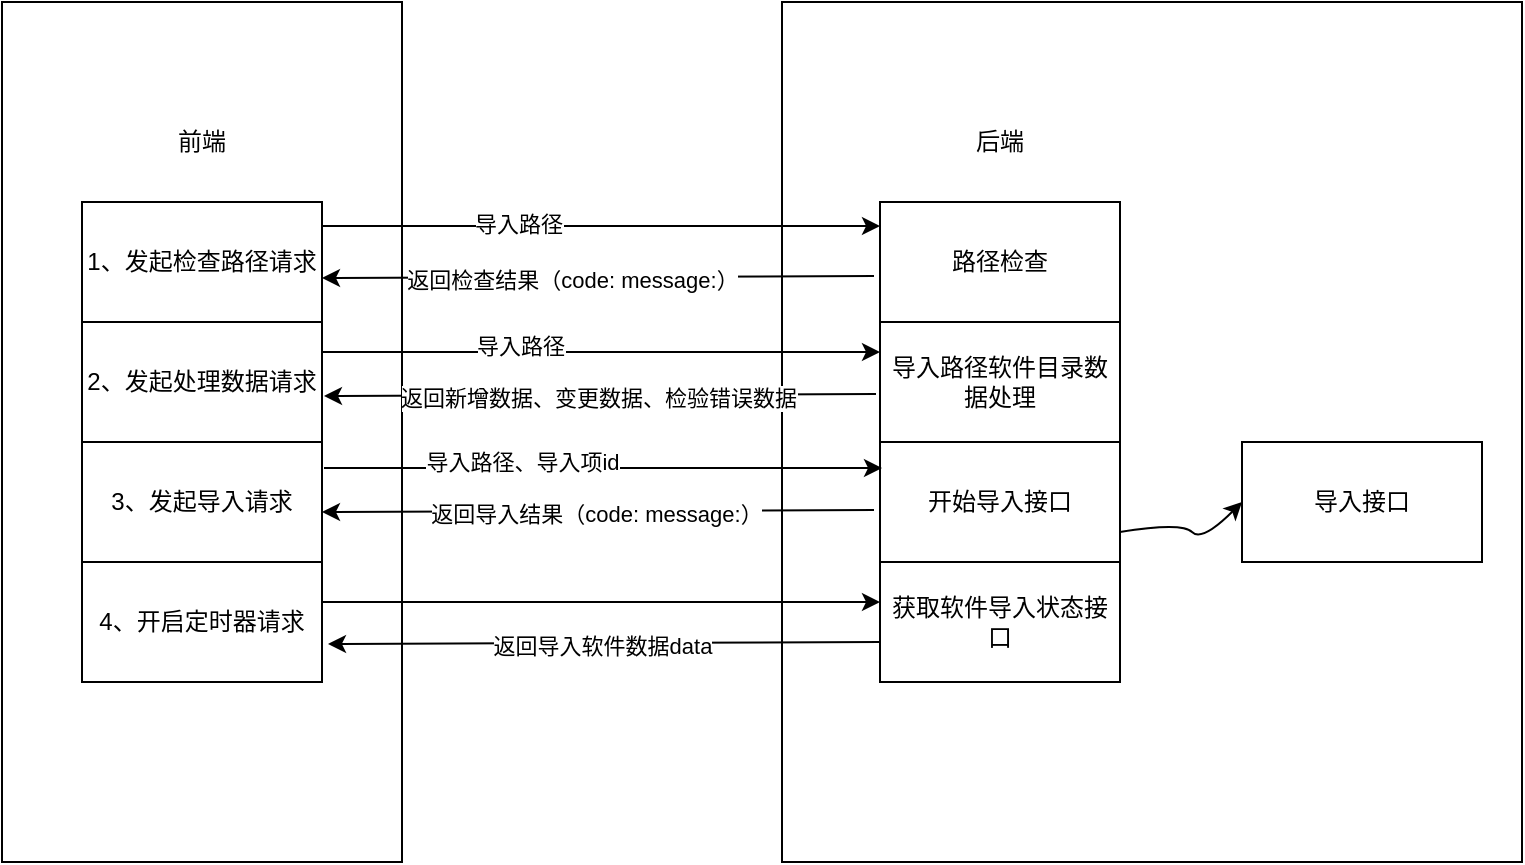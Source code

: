 <mxfile version="14.5.1" type="github"><diagram id="j63wtEEbTM9T6A4eodwg" name="Page-1"><mxGraphModel dx="942" dy="614" grid="1" gridSize="10" guides="1" tooltips="1" connect="1" arrows="1" fold="1" page="1" pageScale="1" pageWidth="827" pageHeight="1169" math="0" shadow="0"><root><mxCell id="0"/><mxCell id="1" parent="0"/><mxCell id="3LgqNi5izFDMU0osC5SV-33" value="" style="rounded=0;whiteSpace=wrap;html=1;strokeColor=#000000;" vertex="1" parent="1"><mxGeometry x="450" y="10" width="370" height="430" as="geometry"/></mxCell><mxCell id="3LgqNi5izFDMU0osC5SV-32" value="" style="rounded=0;whiteSpace=wrap;html=1;strokeColor=#000000;" vertex="1" parent="1"><mxGeometry x="60" y="10" width="200" height="430" as="geometry"/></mxCell><mxCell id="3LgqNi5izFDMU0osC5SV-1" value="1、发起检查路径请求" style="rounded=0;whiteSpace=wrap;html=1;" vertex="1" parent="1"><mxGeometry x="100" y="110" width="120" height="60" as="geometry"/></mxCell><mxCell id="3LgqNi5izFDMU0osC5SV-2" value="2、发起处理数据请求" style="rounded=0;whiteSpace=wrap;html=1;" vertex="1" parent="1"><mxGeometry x="100" y="170" width="120" height="60" as="geometry"/></mxCell><mxCell id="3LgqNi5izFDMU0osC5SV-3" value="前端" style="text;html=1;strokeColor=none;fillColor=none;align=center;verticalAlign=middle;whiteSpace=wrap;rounded=0;" vertex="1" parent="1"><mxGeometry x="140" y="70" width="40" height="20" as="geometry"/></mxCell><mxCell id="3LgqNi5izFDMU0osC5SV-4" value="3、发起导入请求" style="rounded=0;whiteSpace=wrap;html=1;" vertex="1" parent="1"><mxGeometry x="100" y="230" width="120" height="60" as="geometry"/></mxCell><mxCell id="3LgqNi5izFDMU0osC5SV-5" value="路径检查" style="rounded=0;whiteSpace=wrap;html=1;" vertex="1" parent="1"><mxGeometry x="499" y="110" width="120" height="60" as="geometry"/></mxCell><mxCell id="3LgqNi5izFDMU0osC5SV-7" value="后端" style="text;html=1;strokeColor=none;fillColor=none;align=center;verticalAlign=middle;whiteSpace=wrap;rounded=0;" vertex="1" parent="1"><mxGeometry x="539" y="70" width="40" height="20" as="geometry"/></mxCell><mxCell id="3LgqNi5izFDMU0osC5SV-8" value="导入路径软件目录数据处理" style="rounded=0;whiteSpace=wrap;html=1;strokeColor=#000000;" vertex="1" parent="1"><mxGeometry x="499" y="170" width="120" height="60" as="geometry"/></mxCell><mxCell id="3LgqNi5izFDMU0osC5SV-9" value="&lt;div&gt;开始导入接口&lt;/div&gt;" style="rounded=0;whiteSpace=wrap;html=1;strokeColor=#000000;" vertex="1" parent="1"><mxGeometry x="499" y="230" width="120" height="60" as="geometry"/></mxCell><mxCell id="3LgqNi5izFDMU0osC5SV-10" value="" style="endArrow=classic;html=1;entryX=0;entryY=0.5;entryDx=0;entryDy=0;" edge="1" parent="1"><mxGeometry width="50" height="50" relative="1" as="geometry"><mxPoint x="220" y="122" as="sourcePoint"/><mxPoint x="499" y="122" as="targetPoint"/><Array as="points"><mxPoint x="359" y="122"/></Array></mxGeometry></mxCell><mxCell id="3LgqNi5izFDMU0osC5SV-12" value="导入路径" style="edgeLabel;html=1;align=center;verticalAlign=middle;resizable=0;points=[];" vertex="1" connectable="0" parent="3LgqNi5izFDMU0osC5SV-10"><mxGeometry x="-0.3" y="1" relative="1" as="geometry"><mxPoint as="offset"/></mxGeometry></mxCell><mxCell id="3LgqNi5izFDMU0osC5SV-11" value="" style="endArrow=classic;html=1;entryX=1;entryY=0.633;entryDx=0;entryDy=0;entryPerimeter=0;" edge="1" parent="1" target="3LgqNi5izFDMU0osC5SV-1"><mxGeometry width="50" height="50" relative="1" as="geometry"><mxPoint x="496" y="147" as="sourcePoint"/><mxPoint x="257" y="147" as="targetPoint"/></mxGeometry></mxCell><mxCell id="3LgqNi5izFDMU0osC5SV-13" value="返回检查结果（code: message:）" style="edgeLabel;html=1;align=center;verticalAlign=middle;resizable=0;points=[];" vertex="1" connectable="0" parent="3LgqNi5izFDMU0osC5SV-11"><mxGeometry x="0.347" y="1" relative="1" as="geometry"><mxPoint x="35" as="offset"/></mxGeometry></mxCell><mxCell id="3LgqNi5izFDMU0osC5SV-14" value="" style="endArrow=classic;html=1;entryX=0;entryY=0.25;entryDx=0;entryDy=0;exitX=1;exitY=0.25;exitDx=0;exitDy=0;" edge="1" parent="1" source="3LgqNi5izFDMU0osC5SV-2" target="3LgqNi5izFDMU0osC5SV-8"><mxGeometry width="50" height="50" relative="1" as="geometry"><mxPoint x="420" y="290" as="sourcePoint"/><mxPoint x="470" y="240" as="targetPoint"/></mxGeometry></mxCell><mxCell id="3LgqNi5izFDMU0osC5SV-15" value="导入路径" style="edgeLabel;html=1;align=center;verticalAlign=middle;resizable=0;points=[];" vertex="1" connectable="0" parent="3LgqNi5izFDMU0osC5SV-14"><mxGeometry x="-0.326" y="3" relative="1" as="geometry"><mxPoint x="5" as="offset"/></mxGeometry></mxCell><mxCell id="3LgqNi5izFDMU0osC5SV-16" value="" style="endArrow=classic;html=1;entryX=1;entryY=0.633;entryDx=0;entryDy=0;entryPerimeter=0;" edge="1" parent="1"><mxGeometry width="50" height="50" relative="1" as="geometry"><mxPoint x="497" y="206" as="sourcePoint"/><mxPoint x="221" y="206.98" as="targetPoint"/></mxGeometry></mxCell><mxCell id="3LgqNi5izFDMU0osC5SV-17" value="返回新增数据、变更数据、检验错误数据" style="edgeLabel;html=1;align=center;verticalAlign=middle;resizable=0;points=[];" vertex="1" connectable="0" parent="3LgqNi5izFDMU0osC5SV-16"><mxGeometry x="0.347" y="1" relative="1" as="geometry"><mxPoint x="47" as="offset"/></mxGeometry></mxCell><mxCell id="3LgqNi5izFDMU0osC5SV-18" value="" style="endArrow=classic;html=1;entryX=0;entryY=0.25;entryDx=0;entryDy=0;exitX=1;exitY=0.25;exitDx=0;exitDy=0;" edge="1" parent="1"><mxGeometry width="50" height="50" relative="1" as="geometry"><mxPoint x="221" y="243" as="sourcePoint"/><mxPoint x="500" y="243" as="targetPoint"/></mxGeometry></mxCell><mxCell id="3LgqNi5izFDMU0osC5SV-19" value="导入路径、导入项id" style="edgeLabel;html=1;align=center;verticalAlign=middle;resizable=0;points=[];" vertex="1" connectable="0" parent="3LgqNi5izFDMU0osC5SV-18"><mxGeometry x="-0.326" y="3" relative="1" as="geometry"><mxPoint x="5" as="offset"/></mxGeometry></mxCell><mxCell id="3LgqNi5izFDMU0osC5SV-20" value="" style="endArrow=classic;html=1;entryX=1;entryY=0.633;entryDx=0;entryDy=0;entryPerimeter=0;" edge="1" parent="1"><mxGeometry width="50" height="50" relative="1" as="geometry"><mxPoint x="496" y="264" as="sourcePoint"/><mxPoint x="220" y="264.98" as="targetPoint"/></mxGeometry></mxCell><mxCell id="3LgqNi5izFDMU0osC5SV-21" value="返回导入结果（code: message:）" style="edgeLabel;html=1;align=center;verticalAlign=middle;resizable=0;points=[];" vertex="1" connectable="0" parent="3LgqNi5izFDMU0osC5SV-20"><mxGeometry x="0.347" y="1" relative="1" as="geometry"><mxPoint x="47" as="offset"/></mxGeometry></mxCell><mxCell id="3LgqNi5izFDMU0osC5SV-23" value="导入接口" style="rounded=0;whiteSpace=wrap;html=1;strokeColor=#000000;" vertex="1" parent="1"><mxGeometry x="680" y="230" width="120" height="60" as="geometry"/></mxCell><mxCell id="3LgqNi5izFDMU0osC5SV-24" value="" style="curved=1;endArrow=classic;html=1;entryX=0;entryY=0.5;entryDx=0;entryDy=0;exitX=1;exitY=0.75;exitDx=0;exitDy=0;" edge="1" parent="1" source="3LgqNi5izFDMU0osC5SV-9" target="3LgqNi5izFDMU0osC5SV-23"><mxGeometry width="50" height="50" relative="1" as="geometry"><mxPoint x="710" y="290" as="sourcePoint"/><mxPoint x="700" y="310" as="targetPoint"/><Array as="points"><mxPoint x="650" y="270"/><mxPoint x="660" y="280"/></Array></mxGeometry></mxCell><mxCell id="3LgqNi5izFDMU0osC5SV-25" value="4、开启定时器请求" style="rounded=0;whiteSpace=wrap;html=1;strokeColor=#000000;" vertex="1" parent="1"><mxGeometry x="100" y="290" width="120" height="60" as="geometry"/></mxCell><mxCell id="3LgqNi5izFDMU0osC5SV-26" value="获取软件导入状态接口" style="rounded=0;whiteSpace=wrap;html=1;strokeColor=#000000;" vertex="1" parent="1"><mxGeometry x="499" y="290" width="120" height="60" as="geometry"/></mxCell><mxCell id="3LgqNi5izFDMU0osC5SV-27" value="" style="endArrow=classic;html=1;entryX=0;entryY=0.25;entryDx=0;entryDy=0;exitX=1;exitY=0.25;exitDx=0;exitDy=0;" edge="1" parent="1"><mxGeometry width="50" height="50" relative="1" as="geometry"><mxPoint x="220" y="310" as="sourcePoint"/><mxPoint x="499" y="310" as="targetPoint"/></mxGeometry></mxCell><mxCell id="3LgqNi5izFDMU0osC5SV-29" value="" style="endArrow=classic;html=1;entryX=1;entryY=0.633;entryDx=0;entryDy=0;entryPerimeter=0;" edge="1" parent="1"><mxGeometry width="50" height="50" relative="1" as="geometry"><mxPoint x="499" y="330" as="sourcePoint"/><mxPoint x="223" y="330.98" as="targetPoint"/></mxGeometry></mxCell><mxCell id="3LgqNi5izFDMU0osC5SV-30" value="返回导入软件数据data" style="edgeLabel;html=1;align=center;verticalAlign=middle;resizable=0;points=[];" vertex="1" connectable="0" parent="3LgqNi5izFDMU0osC5SV-29"><mxGeometry x="0.347" y="1" relative="1" as="geometry"><mxPoint x="47" as="offset"/></mxGeometry></mxCell></root></mxGraphModel></diagram></mxfile>